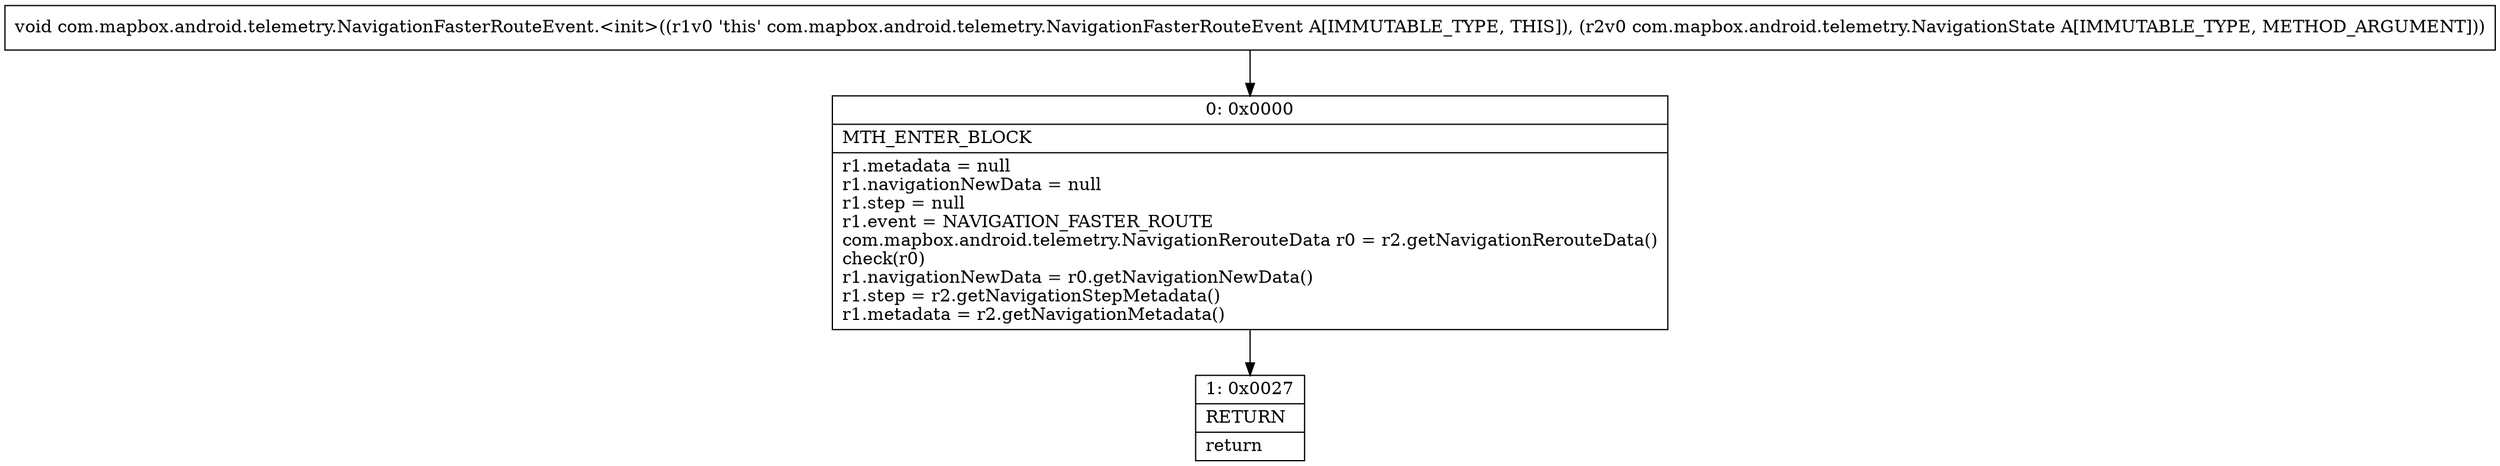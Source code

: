 digraph "CFG forcom.mapbox.android.telemetry.NavigationFasterRouteEvent.\<init\>(Lcom\/mapbox\/android\/telemetry\/NavigationState;)V" {
Node_0 [shape=record,label="{0\:\ 0x0000|MTH_ENTER_BLOCK\l|r1.metadata = null\lr1.navigationNewData = null\lr1.step = null\lr1.event = NAVIGATION_FASTER_ROUTE\lcom.mapbox.android.telemetry.NavigationRerouteData r0 = r2.getNavigationRerouteData()\lcheck(r0)\lr1.navigationNewData = r0.getNavigationNewData()\lr1.step = r2.getNavigationStepMetadata()\lr1.metadata = r2.getNavigationMetadata()\l}"];
Node_1 [shape=record,label="{1\:\ 0x0027|RETURN\l|return\l}"];
MethodNode[shape=record,label="{void com.mapbox.android.telemetry.NavigationFasterRouteEvent.\<init\>((r1v0 'this' com.mapbox.android.telemetry.NavigationFasterRouteEvent A[IMMUTABLE_TYPE, THIS]), (r2v0 com.mapbox.android.telemetry.NavigationState A[IMMUTABLE_TYPE, METHOD_ARGUMENT])) }"];
MethodNode -> Node_0;
Node_0 -> Node_1;
}

